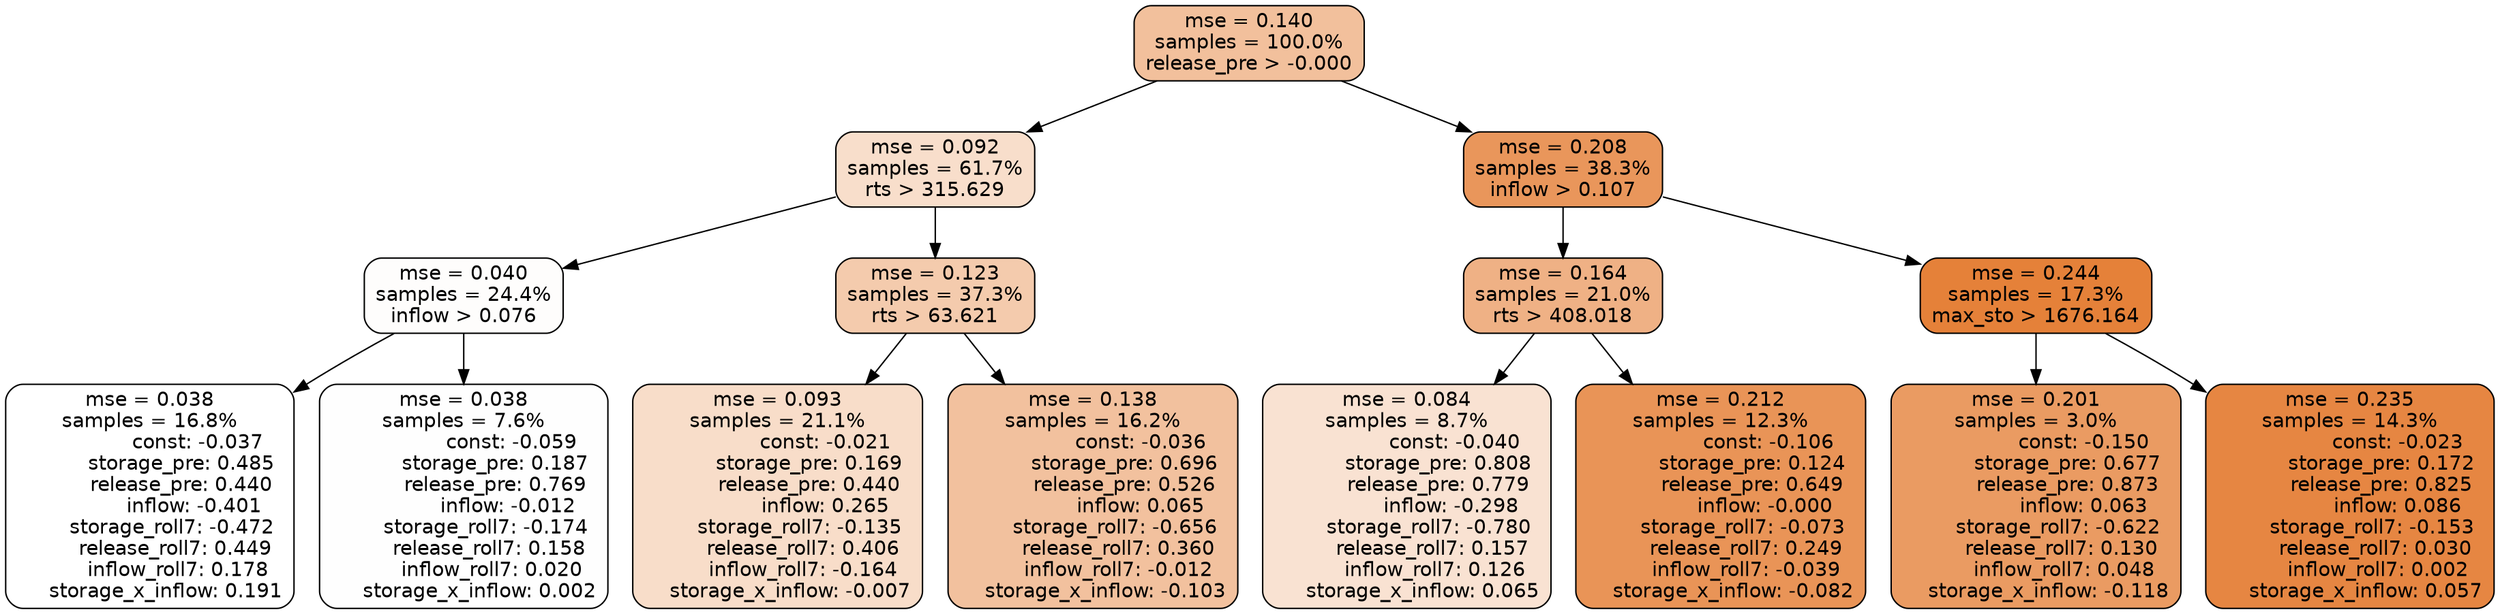 digraph tree {
node [shape=rectangle, style="filled, rounded", color="black", fontname=helvetica] ;
edge [fontname=helvetica] ;
	"0" [label="mse = 0.140
samples = 100.0%
release_pre > -0.000", fillcolor="#f2c09c"]
	"1" [label="mse = 0.092
samples = 61.7%
rts > 315.629", fillcolor="#f8decb"]
	"8" [label="mse = 0.208
samples = 38.3%
inflow > 0.107", fillcolor="#e9965b"]
	"5" [label="mse = 0.040
samples = 24.4%
inflow > 0.076", fillcolor="#fefdfc"]
	"2" [label="mse = 0.123
samples = 37.3%
rts > 63.621", fillcolor="#f4cbad"]
	"9" [label="mse = 0.164
samples = 21.0%
rts > 408.018", fillcolor="#efb185"]
	"12" [label="mse = 0.244
samples = 17.3%
max_sto > 1676.164", fillcolor="#e58139"]
	"6" [label="mse = 0.038
samples = 16.8%
               const: -0.037
          storage_pre: 0.485
          release_pre: 0.440
              inflow: -0.401
       storage_roll7: -0.472
        release_roll7: 0.449
         inflow_roll7: 0.178
     storage_x_inflow: 0.191", fillcolor="#ffffff"]
	"7" [label="mse = 0.038
samples = 7.6%
               const: -0.059
          storage_pre: 0.187
          release_pre: 0.769
              inflow: -0.012
       storage_roll7: -0.174
        release_roll7: 0.158
         inflow_roll7: 0.020
     storage_x_inflow: 0.002", fillcolor="#fefefe"]
	"3" [label="mse = 0.093
samples = 21.1%
               const: -0.021
          storage_pre: 0.169
          release_pre: 0.440
               inflow: 0.265
       storage_roll7: -0.135
        release_roll7: 0.406
        inflow_roll7: -0.164
    storage_x_inflow: -0.007", fillcolor="#f8ddc9"]
	"4" [label="mse = 0.138
samples = 16.2%
               const: -0.036
          storage_pre: 0.696
          release_pre: 0.526
               inflow: 0.065
       storage_roll7: -0.656
        release_roll7: 0.360
        inflow_roll7: -0.012
    storage_x_inflow: -0.103", fillcolor="#f2c19e"]
	"11" [label="mse = 0.084
samples = 8.7%
               const: -0.040
          storage_pre: 0.808
          release_pre: 0.779
              inflow: -0.298
       storage_roll7: -0.780
        release_roll7: 0.157
         inflow_roll7: 0.126
     storage_x_inflow: 0.065", fillcolor="#f9e2d2"]
	"10" [label="mse = 0.212
samples = 12.3%
               const: -0.106
          storage_pre: 0.124
          release_pre: 0.649
              inflow: -0.000
       storage_roll7: -0.073
        release_roll7: 0.249
        inflow_roll7: -0.039
    storage_x_inflow: -0.082", fillcolor="#e99457"]
	"14" [label="mse = 0.201
samples = 3.0%
               const: -0.150
          storage_pre: 0.677
          release_pre: 0.873
               inflow: 0.063
       storage_roll7: -0.622
        release_roll7: 0.130
         inflow_roll7: 0.048
    storage_x_inflow: -0.118", fillcolor="#ea9b62"]
	"13" [label="mse = 0.235
samples = 14.3%
               const: -0.023
          storage_pre: 0.172
          release_pre: 0.825
               inflow: 0.086
       storage_roll7: -0.153
        release_roll7: 0.030
         inflow_roll7: 0.002
     storage_x_inflow: 0.057", fillcolor="#e68642"]

	"0" -> "1"
	"0" -> "8"
	"1" -> "2"
	"1" -> "5"
	"8" -> "9"
	"8" -> "12"
	"5" -> "6"
	"5" -> "7"
	"2" -> "3"
	"2" -> "4"
	"9" -> "10"
	"9" -> "11"
	"12" -> "13"
	"12" -> "14"
}